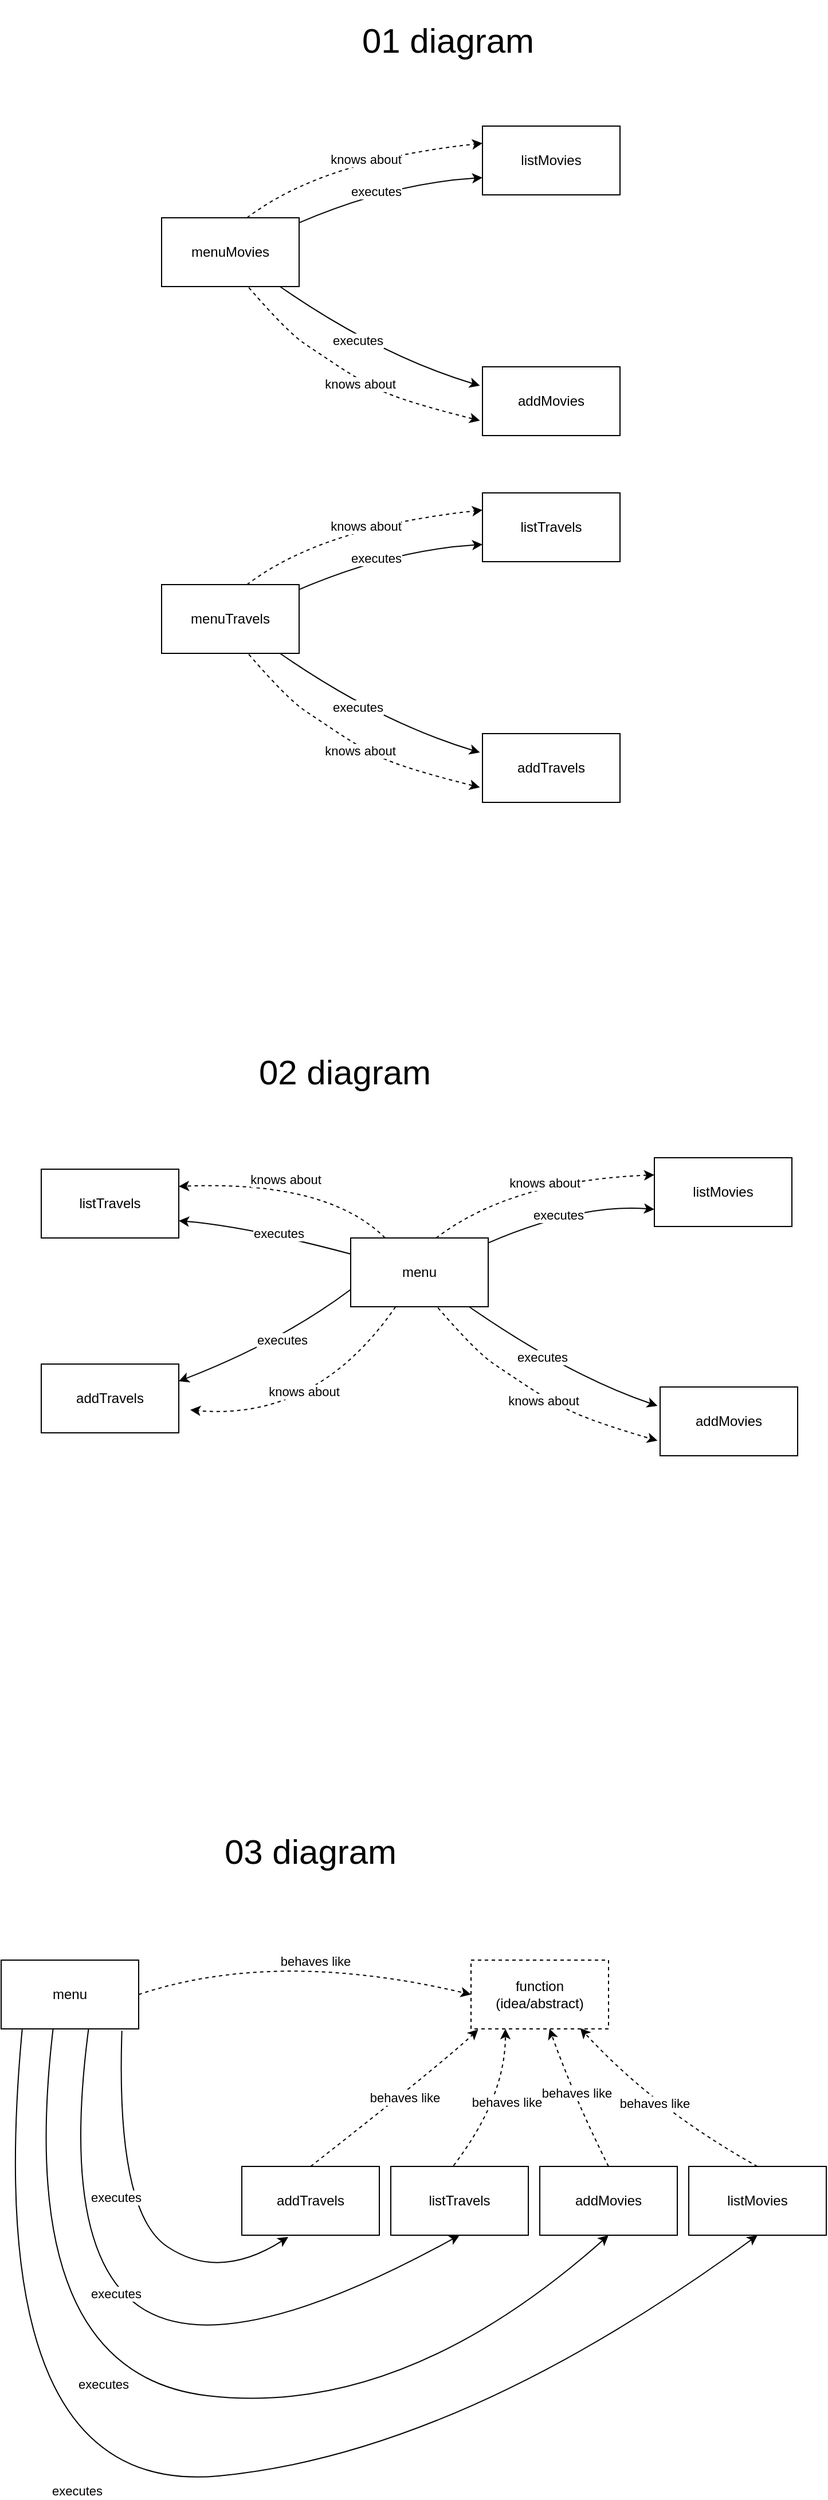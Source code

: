 <mxfile>
    <diagram id="vMyPugzS9pUkBtJHedSR" name="Page-1">
        <mxGraphModel dx="2789" dy="3200" grid="1" gridSize="10" guides="1" tooltips="1" connect="1" arrows="1" fold="1" page="1" pageScale="1" pageWidth="850" pageHeight="1100" math="0" shadow="0">
            <root>
                <mxCell id="0"/>
                <mxCell id="1" parent="0"/>
                <mxCell id="2" value="menu" style="rounded=0;whiteSpace=wrap;html=1;" vertex="1" parent="1">
                    <mxGeometry x="-1350" y="60" width="120" height="60" as="geometry"/>
                </mxCell>
                <mxCell id="3" value="function&lt;br&gt;(idea/abstract)" style="rounded=0;whiteSpace=wrap;html=1;dashed=1;" vertex="1" parent="1">
                    <mxGeometry x="-940" y="60" width="120" height="60" as="geometry"/>
                </mxCell>
                <mxCell id="4" value="" style="curved=1;endArrow=classic;html=1;shadow=0;dashed=1;entryX=0;entryY=0.5;entryDx=0;entryDy=0;exitX=1;exitY=0.5;exitDx=0;exitDy=0;" edge="1" parent="1" source="2" target="3">
                    <mxGeometry width="50" height="50" relative="1" as="geometry">
                        <mxPoint x="-1060" y="20" as="sourcePoint"/>
                        <mxPoint x="-1240" y="-25" as="targetPoint"/>
                        <Array as="points">
                            <mxPoint x="-1110" y="50"/>
                        </Array>
                    </mxGeometry>
                </mxCell>
                <mxCell id="5" value="behaves like" style="edgeLabel;html=1;align=center;verticalAlign=middle;resizable=0;points=[];" vertex="1" connectable="0" parent="4">
                    <mxGeometry x="0.076" y="-3" relative="1" as="geometry">
                        <mxPoint as="offset"/>
                    </mxGeometry>
                </mxCell>
                <mxCell id="6" value="addTravels" style="rounded=0;whiteSpace=wrap;html=1;" vertex="1" parent="1">
                    <mxGeometry x="-1140" y="240" width="120" height="60" as="geometry"/>
                </mxCell>
                <mxCell id="7" value="addMovies" style="rounded=0;whiteSpace=wrap;html=1;" vertex="1" parent="1">
                    <mxGeometry x="-880" y="240" width="120" height="60" as="geometry"/>
                </mxCell>
                <mxCell id="8" value="listMovies" style="rounded=0;whiteSpace=wrap;html=1;" vertex="1" parent="1">
                    <mxGeometry x="-750" y="240" width="120" height="60" as="geometry"/>
                </mxCell>
                <mxCell id="9" value="listTravels" style="rounded=0;whiteSpace=wrap;html=1;" vertex="1" parent="1">
                    <mxGeometry x="-1010" y="240" width="120" height="60" as="geometry"/>
                </mxCell>
                <mxCell id="10" value="" style="curved=1;endArrow=classic;html=1;shadow=0;dashed=1;entryX=0.052;entryY=1.008;entryDx=0;entryDy=0;exitX=0.5;exitY=0;exitDx=0;exitDy=0;entryPerimeter=0;" edge="1" parent="1" source="6" target="3">
                    <mxGeometry width="50" height="50" relative="1" as="geometry">
                        <mxPoint x="-1085" y="190" as="sourcePoint"/>
                        <mxPoint x="-795" y="190" as="targetPoint"/>
                        <Array as="points">
                            <mxPoint x="-965" y="150"/>
                        </Array>
                    </mxGeometry>
                </mxCell>
                <mxCell id="11" value="behaves like" style="edgeLabel;html=1;align=center;verticalAlign=middle;resizable=0;points=[];" vertex="1" connectable="0" parent="10">
                    <mxGeometry x="0.076" y="-3" relative="1" as="geometry">
                        <mxPoint as="offset"/>
                    </mxGeometry>
                </mxCell>
                <mxCell id="12" value="" style="curved=1;endArrow=classic;html=1;shadow=0;dashed=1;entryX=0.25;entryY=1;entryDx=0;entryDy=0;exitX=0.456;exitY=-0.011;exitDx=0;exitDy=0;exitPerimeter=0;" edge="1" parent="1" source="9" target="3">
                    <mxGeometry width="50" height="50" relative="1" as="geometry">
                        <mxPoint x="-900" y="240" as="sourcePoint"/>
                        <mxPoint x="-783.76" y="120.48" as="targetPoint"/>
                        <Array as="points">
                            <mxPoint x="-910" y="180"/>
                        </Array>
                    </mxGeometry>
                </mxCell>
                <mxCell id="13" value="behaves like" style="edgeLabel;html=1;align=center;verticalAlign=middle;resizable=0;points=[];" vertex="1" connectable="0" parent="12">
                    <mxGeometry x="0.076" y="-3" relative="1" as="geometry">
                        <mxPoint as="offset"/>
                    </mxGeometry>
                </mxCell>
                <mxCell id="14" value="" style="curved=1;endArrow=classic;html=1;shadow=0;dashed=1;entryX=0.571;entryY=0.999;entryDx=0;entryDy=0;exitX=0.5;exitY=0;exitDx=0;exitDy=0;entryPerimeter=0;" edge="1" parent="1" source="7" target="3">
                    <mxGeometry width="50" height="50" relative="1" as="geometry">
                        <mxPoint x="-840.28" y="239.34" as="sourcePoint"/>
                        <mxPoint x="-795" y="120" as="targetPoint"/>
                        <Array as="points">
                            <mxPoint x="-850" y="180"/>
                        </Array>
                    </mxGeometry>
                </mxCell>
                <mxCell id="15" value="behaves like" style="edgeLabel;html=1;align=center;verticalAlign=middle;resizable=0;points=[];" vertex="1" connectable="0" parent="14">
                    <mxGeometry x="0.076" y="-3" relative="1" as="geometry">
                        <mxPoint as="offset"/>
                    </mxGeometry>
                </mxCell>
                <mxCell id="16" value="" style="curved=1;endArrow=classic;html=1;shadow=0;dashed=1;entryX=0.794;entryY=0.989;entryDx=0;entryDy=0;exitX=0.5;exitY=0;exitDx=0;exitDy=0;entryPerimeter=0;" edge="1" parent="1" source="8" target="3">
                    <mxGeometry width="50" height="50" relative="1" as="geometry">
                        <mxPoint x="-704.26" y="230.06" as="sourcePoint"/>
                        <mxPoint x="-755.74" y="110" as="targetPoint"/>
                        <Array as="points">
                            <mxPoint x="-780" y="190"/>
                        </Array>
                    </mxGeometry>
                </mxCell>
                <mxCell id="17" value="behaves like" style="edgeLabel;html=1;align=center;verticalAlign=middle;resizable=0;points=[];" vertex="1" connectable="0" parent="16">
                    <mxGeometry x="0.076" y="-3" relative="1" as="geometry">
                        <mxPoint as="offset"/>
                    </mxGeometry>
                </mxCell>
                <mxCell id="18" style="edgeStyle=none;html=1;curved=1;exitX=0.878;exitY=1.027;exitDx=0;exitDy=0;exitPerimeter=0;entryX=0.338;entryY=1.026;entryDx=0;entryDy=0;entryPerimeter=0;" edge="1" parent="1" source="2" target="6">
                    <mxGeometry relative="1" as="geometry">
                        <mxPoint x="-1150" y="400" as="targetPoint"/>
                        <Array as="points">
                            <mxPoint x="-1250" y="280"/>
                            <mxPoint x="-1160" y="340"/>
                        </Array>
                        <mxPoint x="-1240" y="210" as="sourcePoint"/>
                    </mxGeometry>
                </mxCell>
                <mxCell id="19" value="executes" style="edgeLabel;html=1;align=center;verticalAlign=middle;resizable=0;points=[];" vertex="1" connectable="0" parent="18">
                    <mxGeometry x="-0.139" y="-1" relative="1" as="geometry">
                        <mxPoint as="offset"/>
                    </mxGeometry>
                </mxCell>
                <mxCell id="20" style="edgeStyle=none;html=1;curved=1;exitX=0.636;exitY=0.993;exitDx=0;exitDy=0;exitPerimeter=0;entryX=0.5;entryY=1;entryDx=0;entryDy=0;" edge="1" parent="1" source="2" target="9">
                    <mxGeometry relative="1" as="geometry">
                        <mxPoint x="-1194.72" y="389.94" as="targetPoint"/>
                        <Array as="points">
                            <mxPoint x="-1300" y="320"/>
                            <mxPoint x="-1150" y="410"/>
                        </Array>
                        <mxPoint x="-1339.92" y="210.0" as="sourcePoint"/>
                    </mxGeometry>
                </mxCell>
                <mxCell id="21" value="executes" style="edgeLabel;html=1;align=center;verticalAlign=middle;resizable=0;points=[];" vertex="1" connectable="0" parent="20">
                    <mxGeometry x="-0.139" y="-1" relative="1" as="geometry">
                        <mxPoint as="offset"/>
                    </mxGeometry>
                </mxCell>
                <mxCell id="22" style="edgeStyle=none;html=1;curved=1;exitX=0.378;exitY=0.993;exitDx=0;exitDy=0;exitPerimeter=0;entryX=0.5;entryY=1;entryDx=0;entryDy=0;" edge="1" parent="1" source="2" target="7">
                    <mxGeometry relative="1" as="geometry">
                        <mxPoint x="-1010" y="370.42" as="targetPoint"/>
                        <Array as="points">
                            <mxPoint x="-1340" y="420"/>
                            <mxPoint x="-1000" y="460"/>
                        </Array>
                        <mxPoint x="-1333.68" y="190.0" as="sourcePoint"/>
                    </mxGeometry>
                </mxCell>
                <mxCell id="23" value="executes" style="edgeLabel;html=1;align=center;verticalAlign=middle;resizable=0;points=[];" vertex="1" connectable="0" parent="22">
                    <mxGeometry x="-0.139" y="-1" relative="1" as="geometry">
                        <mxPoint as="offset"/>
                    </mxGeometry>
                </mxCell>
                <mxCell id="24" style="edgeStyle=none;html=1;curved=1;exitX=0.153;exitY=1.01;exitDx=0;exitDy=0;exitPerimeter=0;entryX=0.5;entryY=1;entryDx=0;entryDy=0;" edge="1" parent="1" source="2" target="8">
                    <mxGeometry relative="1" as="geometry">
                        <mxPoint x="-800" y="410.42" as="targetPoint"/>
                        <Array as="points">
                            <mxPoint x="-1370" y="530"/>
                            <mxPoint x="-950" y="490"/>
                        </Array>
                        <mxPoint x="-1284.64" y="230.0" as="sourcePoint"/>
                    </mxGeometry>
                </mxCell>
                <mxCell id="25" value="executes" style="edgeLabel;html=1;align=center;verticalAlign=middle;resizable=0;points=[];" vertex="1" connectable="0" parent="24">
                    <mxGeometry x="-0.139" y="-1" relative="1" as="geometry">
                        <mxPoint as="offset"/>
                    </mxGeometry>
                </mxCell>
                <mxCell id="26" style="edgeStyle=none;html=1;entryX=-0.019;entryY=0.274;entryDx=0;entryDy=0;entryPerimeter=0;curved=1;" edge="1" parent="1" source="30" target="31">
                    <mxGeometry relative="1" as="geometry">
                        <mxPoint x="-785" y="-430" as="targetPoint"/>
                        <Array as="points">
                            <mxPoint x="-855" y="-450"/>
                        </Array>
                    </mxGeometry>
                </mxCell>
                <mxCell id="27" value="executes" style="edgeLabel;html=1;align=center;verticalAlign=middle;resizable=0;points=[];" vertex="1" connectable="0" parent="26">
                    <mxGeometry x="-0.171" relative="1" as="geometry">
                        <mxPoint as="offset"/>
                    </mxGeometry>
                </mxCell>
                <mxCell id="28" style="edgeStyle=none;html=1;entryX=0;entryY=0.75;entryDx=0;entryDy=0;curved=1;" edge="1" parent="1" source="30" target="32">
                    <mxGeometry relative="1" as="geometry">
                        <mxPoint x="-785" y="-600" as="targetPoint"/>
                        <Array as="points">
                            <mxPoint x="-845" y="-600"/>
                        </Array>
                    </mxGeometry>
                </mxCell>
                <mxCell id="29" value="executes" style="edgeLabel;html=1;align=center;verticalAlign=middle;resizable=0;points=[];" vertex="1" connectable="0" parent="28">
                    <mxGeometry x="-0.139" y="-1" relative="1" as="geometry">
                        <mxPoint as="offset"/>
                    </mxGeometry>
                </mxCell>
                <mxCell id="30" value="menu" style="rounded=0;whiteSpace=wrap;html=1;" vertex="1" parent="1">
                    <mxGeometry x="-1045" y="-570" width="120" height="60" as="geometry"/>
                </mxCell>
                <mxCell id="31" value="addMovies" style="rounded=0;whiteSpace=wrap;html=1;" vertex="1" parent="1">
                    <mxGeometry x="-775" y="-440" width="120" height="60" as="geometry"/>
                </mxCell>
                <mxCell id="32" value="listMovies" style="rounded=0;whiteSpace=wrap;html=1;" vertex="1" parent="1">
                    <mxGeometry x="-780" y="-640" width="120" height="60" as="geometry"/>
                </mxCell>
                <mxCell id="33" value="" style="curved=1;endArrow=classic;html=1;exitX=0.621;exitY=0.001;exitDx=0;exitDy=0;exitPerimeter=0;shadow=0;dashed=1;entryX=0;entryY=0.25;entryDx=0;entryDy=0;" edge="1" parent="1" source="30" target="32">
                    <mxGeometry width="50" height="50" relative="1" as="geometry">
                        <mxPoint x="-925" y="-610" as="sourcePoint"/>
                        <mxPoint x="-875" y="-660" as="targetPoint"/>
                        <Array as="points">
                            <mxPoint x="-905" y="-620"/>
                        </Array>
                    </mxGeometry>
                </mxCell>
                <mxCell id="34" value="knows about" style="edgeLabel;html=1;align=center;verticalAlign=middle;resizable=0;points=[];" vertex="1" connectable="0" parent="33">
                    <mxGeometry x="0.076" y="-3" relative="1" as="geometry">
                        <mxPoint as="offset"/>
                    </mxGeometry>
                </mxCell>
                <mxCell id="35" value="" style="curved=1;endArrow=classic;html=1;exitX=0.634;exitY=1.014;exitDx=0;exitDy=0;exitPerimeter=0;shadow=0;dashed=1;entryX=-0.019;entryY=0.781;entryDx=0;entryDy=0;entryPerimeter=0;" edge="1" parent="1" source="30" target="31">
                    <mxGeometry width="50" height="50" relative="1" as="geometry">
                        <mxPoint x="-960.48" y="-469.94" as="sourcePoint"/>
                        <mxPoint x="-755" y="-523.333" as="targetPoint"/>
                        <Array as="points">
                            <mxPoint x="-935" y="-470"/>
                            <mxPoint x="-905" y="-450"/>
                            <mxPoint x="-875" y="-430"/>
                            <mxPoint x="-835" y="-410"/>
                        </Array>
                    </mxGeometry>
                </mxCell>
                <mxCell id="36" value="knows about" style="edgeLabel;html=1;align=center;verticalAlign=middle;resizable=0;points=[];" vertex="1" connectable="0" parent="35">
                    <mxGeometry x="0.076" y="-3" relative="1" as="geometry">
                        <mxPoint as="offset"/>
                    </mxGeometry>
                </mxCell>
                <mxCell id="37" value="addTravels" style="rounded=0;whiteSpace=wrap;html=1;" vertex="1" parent="1">
                    <mxGeometry x="-1315" y="-460" width="120" height="60" as="geometry"/>
                </mxCell>
                <mxCell id="38" value="listTravels" style="rounded=0;whiteSpace=wrap;html=1;" vertex="1" parent="1">
                    <mxGeometry x="-1315" y="-630" width="120" height="60" as="geometry"/>
                </mxCell>
                <mxCell id="39" value="" style="curved=1;endArrow=classic;html=1;shadow=0;dashed=1;entryX=1;entryY=0.25;entryDx=0;entryDy=0;" edge="1" parent="1" source="30" target="38">
                    <mxGeometry width="50" height="50" relative="1" as="geometry">
                        <mxPoint x="-1065" y="-640.0" as="sourcePoint"/>
                        <mxPoint x="-859.52" y="-705.06" as="targetPoint"/>
                        <Array as="points">
                            <mxPoint x="-1065" y="-620"/>
                        </Array>
                    </mxGeometry>
                </mxCell>
                <mxCell id="40" value="knows about" style="edgeLabel;html=1;align=center;verticalAlign=middle;resizable=0;points=[];" vertex="1" connectable="0" parent="39">
                    <mxGeometry x="0.076" y="-3" relative="1" as="geometry">
                        <mxPoint as="offset"/>
                    </mxGeometry>
                </mxCell>
                <mxCell id="41" style="edgeStyle=none;html=1;curved=1;entryX=1;entryY=0.75;entryDx=0;entryDy=0;" edge="1" parent="1" source="30" target="38">
                    <mxGeometry relative="1" as="geometry">
                        <mxPoint x="-1205" y="-580" as="targetPoint"/>
                        <Array as="points">
                            <mxPoint x="-1135" y="-580"/>
                        </Array>
                        <mxPoint x="-1045" y="-620.714" as="sourcePoint"/>
                    </mxGeometry>
                </mxCell>
                <mxCell id="42" value="executes" style="edgeLabel;html=1;align=center;verticalAlign=middle;resizable=0;points=[];" vertex="1" connectable="0" parent="41">
                    <mxGeometry x="-0.139" y="-1" relative="1" as="geometry">
                        <mxPoint as="offset"/>
                    </mxGeometry>
                </mxCell>
                <mxCell id="43" style="edgeStyle=none;html=1;entryX=1;entryY=0.25;entryDx=0;entryDy=0;curved=1;exitX=0;exitY=0.75;exitDx=0;exitDy=0;" edge="1" parent="1" source="30" target="37">
                    <mxGeometry relative="1" as="geometry">
                        <mxPoint x="-1225" y="-521.78" as="targetPoint"/>
                        <Array as="points">
                            <mxPoint x="-1105" y="-480"/>
                        </Array>
                        <mxPoint x="-1094.0" y="-440.0" as="sourcePoint"/>
                    </mxGeometry>
                </mxCell>
                <mxCell id="44" value="executes" style="edgeLabel;html=1;align=center;verticalAlign=middle;resizable=0;points=[];" vertex="1" connectable="0" parent="43">
                    <mxGeometry x="-0.139" y="-1" relative="1" as="geometry">
                        <mxPoint as="offset"/>
                    </mxGeometry>
                </mxCell>
                <mxCell id="45" value="" style="curved=1;endArrow=classic;html=1;shadow=0;dashed=1;" edge="1" parent="1" source="30">
                    <mxGeometry width="50" height="50" relative="1" as="geometry">
                        <mxPoint x="-1055.0" y="-380" as="sourcePoint"/>
                        <mxPoint x="-1185" y="-420" as="targetPoint"/>
                        <Array as="points">
                            <mxPoint x="-1075" y="-410"/>
                        </Array>
                    </mxGeometry>
                </mxCell>
                <mxCell id="73" value="knows about" style="edgeLabel;html=1;align=center;verticalAlign=middle;resizable=0;points=[];fontSize=11;" vertex="1" connectable="0" parent="45">
                    <mxGeometry x="-0.083" y="-24" relative="1" as="geometry">
                        <mxPoint as="offset"/>
                    </mxGeometry>
                </mxCell>
                <mxCell id="47" style="edgeStyle=none;html=1;entryX=-0.019;entryY=0.274;entryDx=0;entryDy=0;entryPerimeter=0;curved=1;" edge="1" parent="1" source="51" target="52">
                    <mxGeometry relative="1" as="geometry">
                        <mxPoint x="-950" y="-1320" as="targetPoint"/>
                        <Array as="points">
                            <mxPoint x="-1020" y="-1340"/>
                        </Array>
                    </mxGeometry>
                </mxCell>
                <mxCell id="48" value="executes" style="edgeLabel;html=1;align=center;verticalAlign=middle;resizable=0;points=[];" vertex="1" connectable="0" parent="47">
                    <mxGeometry x="-0.171" relative="1" as="geometry">
                        <mxPoint as="offset"/>
                    </mxGeometry>
                </mxCell>
                <mxCell id="49" style="edgeStyle=none;html=1;entryX=0;entryY=0.75;entryDx=0;entryDy=0;curved=1;" edge="1" parent="1" source="51" target="53">
                    <mxGeometry relative="1" as="geometry">
                        <mxPoint x="-950" y="-1490" as="targetPoint"/>
                        <Array as="points">
                            <mxPoint x="-1010" y="-1490"/>
                        </Array>
                    </mxGeometry>
                </mxCell>
                <mxCell id="50" value="executes" style="edgeLabel;html=1;align=center;verticalAlign=middle;resizable=0;points=[];" vertex="1" connectable="0" parent="49">
                    <mxGeometry x="-0.139" y="-1" relative="1" as="geometry">
                        <mxPoint as="offset"/>
                    </mxGeometry>
                </mxCell>
                <mxCell id="51" value="menuMovies" style="rounded=0;whiteSpace=wrap;html=1;" vertex="1" parent="1">
                    <mxGeometry x="-1210" y="-1460" width="120" height="60" as="geometry"/>
                </mxCell>
                <mxCell id="52" value="addMovies" style="rounded=0;whiteSpace=wrap;html=1;" vertex="1" parent="1">
                    <mxGeometry x="-930" y="-1330" width="120" height="60" as="geometry"/>
                </mxCell>
                <mxCell id="53" value="listMovies" style="rounded=0;whiteSpace=wrap;html=1;" vertex="1" parent="1">
                    <mxGeometry x="-930" y="-1540" width="120" height="60" as="geometry"/>
                </mxCell>
                <mxCell id="54" value="" style="curved=1;endArrow=classic;html=1;exitX=0.621;exitY=0.001;exitDx=0;exitDy=0;exitPerimeter=0;shadow=0;dashed=1;entryX=0;entryY=0.25;entryDx=0;entryDy=0;" edge="1" parent="1" source="51" target="53">
                    <mxGeometry width="50" height="50" relative="1" as="geometry">
                        <mxPoint x="-1090" y="-1500" as="sourcePoint"/>
                        <mxPoint x="-1040" y="-1550" as="targetPoint"/>
                        <Array as="points">
                            <mxPoint x="-1070" y="-1510"/>
                        </Array>
                    </mxGeometry>
                </mxCell>
                <mxCell id="55" value="knows about" style="edgeLabel;html=1;align=center;verticalAlign=middle;resizable=0;points=[];" vertex="1" connectable="0" parent="54">
                    <mxGeometry x="0.076" y="-3" relative="1" as="geometry">
                        <mxPoint as="offset"/>
                    </mxGeometry>
                </mxCell>
                <mxCell id="56" value="" style="curved=1;endArrow=classic;html=1;exitX=0.634;exitY=1.014;exitDx=0;exitDy=0;exitPerimeter=0;shadow=0;dashed=1;entryX=-0.019;entryY=0.781;entryDx=0;entryDy=0;entryPerimeter=0;" edge="1" parent="1" source="51" target="52">
                    <mxGeometry width="50" height="50" relative="1" as="geometry">
                        <mxPoint x="-1125.48" y="-1359.94" as="sourcePoint"/>
                        <mxPoint x="-920" y="-1413.333" as="targetPoint"/>
                        <Array as="points">
                            <mxPoint x="-1100" y="-1360"/>
                            <mxPoint x="-1070" y="-1340"/>
                            <mxPoint x="-1040" y="-1320"/>
                            <mxPoint x="-1000" y="-1300"/>
                        </Array>
                    </mxGeometry>
                </mxCell>
                <mxCell id="57" value="knows about" style="edgeLabel;html=1;align=center;verticalAlign=middle;resizable=0;points=[];" vertex="1" connectable="0" parent="56">
                    <mxGeometry x="0.076" y="-3" relative="1" as="geometry">
                        <mxPoint as="offset"/>
                    </mxGeometry>
                </mxCell>
                <mxCell id="58" style="edgeStyle=none;html=1;entryX=-0.019;entryY=0.274;entryDx=0;entryDy=0;entryPerimeter=0;curved=1;" edge="1" parent="1" source="62" target="63">
                    <mxGeometry relative="1" as="geometry">
                        <mxPoint x="-950" y="-1000" as="targetPoint"/>
                        <Array as="points">
                            <mxPoint x="-1020" y="-1020"/>
                        </Array>
                    </mxGeometry>
                </mxCell>
                <mxCell id="59" value="executes" style="edgeLabel;html=1;align=center;verticalAlign=middle;resizable=0;points=[];" vertex="1" connectable="0" parent="58">
                    <mxGeometry x="-0.171" relative="1" as="geometry">
                        <mxPoint as="offset"/>
                    </mxGeometry>
                </mxCell>
                <mxCell id="60" style="edgeStyle=none;html=1;entryX=0;entryY=0.75;entryDx=0;entryDy=0;curved=1;" edge="1" parent="1" source="62" target="64">
                    <mxGeometry relative="1" as="geometry">
                        <mxPoint x="-950" y="-1170" as="targetPoint"/>
                        <Array as="points">
                            <mxPoint x="-1010" y="-1170"/>
                        </Array>
                    </mxGeometry>
                </mxCell>
                <mxCell id="61" value="executes" style="edgeLabel;html=1;align=center;verticalAlign=middle;resizable=0;points=[];" vertex="1" connectable="0" parent="60">
                    <mxGeometry x="-0.139" y="-1" relative="1" as="geometry">
                        <mxPoint as="offset"/>
                    </mxGeometry>
                </mxCell>
                <mxCell id="62" value="menuTravels" style="rounded=0;whiteSpace=wrap;html=1;" vertex="1" parent="1">
                    <mxGeometry x="-1210" y="-1140" width="120" height="60" as="geometry"/>
                </mxCell>
                <mxCell id="63" value="addTravels" style="rounded=0;whiteSpace=wrap;html=1;" vertex="1" parent="1">
                    <mxGeometry x="-930" y="-1010" width="120" height="60" as="geometry"/>
                </mxCell>
                <mxCell id="64" value="listTravels" style="rounded=0;whiteSpace=wrap;html=1;" vertex="1" parent="1">
                    <mxGeometry x="-930" y="-1220" width="120" height="60" as="geometry"/>
                </mxCell>
                <mxCell id="65" value="" style="curved=1;endArrow=classic;html=1;exitX=0.621;exitY=0.001;exitDx=0;exitDy=0;exitPerimeter=0;shadow=0;dashed=1;entryX=0;entryY=0.25;entryDx=0;entryDy=0;" edge="1" parent="1" source="62" target="64">
                    <mxGeometry width="50" height="50" relative="1" as="geometry">
                        <mxPoint x="-1090" y="-1180" as="sourcePoint"/>
                        <mxPoint x="-1040" y="-1230" as="targetPoint"/>
                        <Array as="points">
                            <mxPoint x="-1070" y="-1190"/>
                        </Array>
                    </mxGeometry>
                </mxCell>
                <mxCell id="66" value="knows about" style="edgeLabel;html=1;align=center;verticalAlign=middle;resizable=0;points=[];" vertex="1" connectable="0" parent="65">
                    <mxGeometry x="0.076" y="-3" relative="1" as="geometry">
                        <mxPoint as="offset"/>
                    </mxGeometry>
                </mxCell>
                <mxCell id="67" value="" style="curved=1;endArrow=classic;html=1;exitX=0.634;exitY=1.014;exitDx=0;exitDy=0;exitPerimeter=0;shadow=0;dashed=1;entryX=-0.019;entryY=0.781;entryDx=0;entryDy=0;entryPerimeter=0;" edge="1" parent="1" source="62" target="63">
                    <mxGeometry width="50" height="50" relative="1" as="geometry">
                        <mxPoint x="-1125.48" y="-1039.94" as="sourcePoint"/>
                        <mxPoint x="-920" y="-1093.333" as="targetPoint"/>
                        <Array as="points">
                            <mxPoint x="-1100" y="-1040"/>
                            <mxPoint x="-1070" y="-1020"/>
                            <mxPoint x="-1040" y="-1000"/>
                            <mxPoint x="-1000" y="-980"/>
                        </Array>
                    </mxGeometry>
                </mxCell>
                <mxCell id="68" value="knows about" style="edgeLabel;html=1;align=center;verticalAlign=middle;resizable=0;points=[];" vertex="1" connectable="0" parent="67">
                    <mxGeometry x="0.076" y="-3" relative="1" as="geometry">
                        <mxPoint as="offset"/>
                    </mxGeometry>
                </mxCell>
                <mxCell id="69" value="&lt;font style=&quot;font-size: 30px&quot;&gt;03 diagram&lt;/font&gt;" style="text;html=1;strokeColor=none;fillColor=none;align=center;verticalAlign=middle;whiteSpace=wrap;rounded=0;" vertex="1" parent="1">
                    <mxGeometry x="-1350" y="-70" width="540" height="70" as="geometry"/>
                </mxCell>
                <mxCell id="70" value="&lt;font style=&quot;font-size: 30px&quot;&gt;02 diagram&lt;/font&gt;" style="text;html=1;strokeColor=none;fillColor=none;align=center;verticalAlign=middle;whiteSpace=wrap;rounded=0;" vertex="1" parent="1">
                    <mxGeometry x="-1320" y="-750" width="540" height="70" as="geometry"/>
                </mxCell>
                <mxCell id="71" value="&lt;font style=&quot;font-size: 30px&quot;&gt;01 diagram&lt;/font&gt;" style="text;html=1;strokeColor=none;fillColor=none;align=center;verticalAlign=middle;whiteSpace=wrap;rounded=0;" vertex="1" parent="1">
                    <mxGeometry x="-1230" y="-1650" width="540" height="70" as="geometry"/>
                </mxCell>
            </root>
        </mxGraphModel>
    </diagram>
</mxfile>